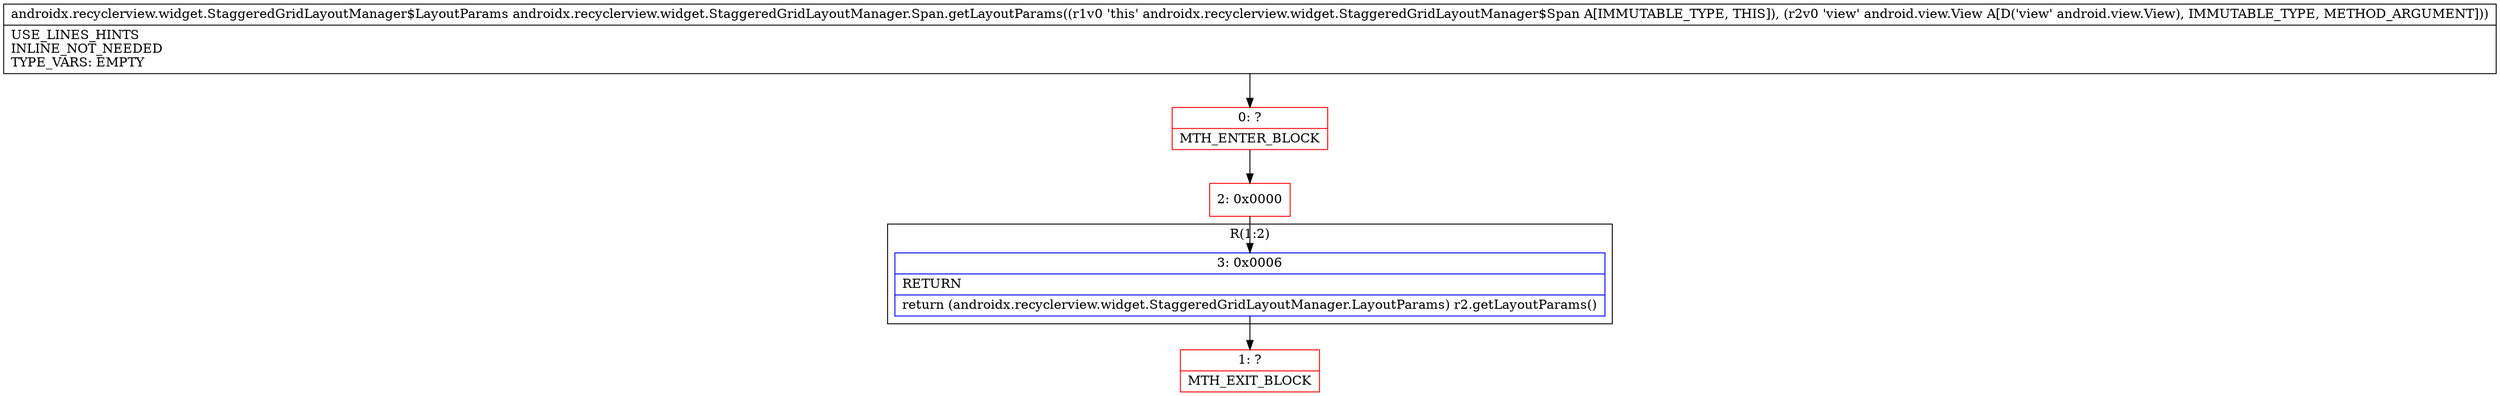 digraph "CFG forandroidx.recyclerview.widget.StaggeredGridLayoutManager.Span.getLayoutParams(Landroid\/view\/View;)Landroidx\/recyclerview\/widget\/StaggeredGridLayoutManager$LayoutParams;" {
subgraph cluster_Region_951651964 {
label = "R(1:2)";
node [shape=record,color=blue];
Node_3 [shape=record,label="{3\:\ 0x0006|RETURN\l|return (androidx.recyclerview.widget.StaggeredGridLayoutManager.LayoutParams) r2.getLayoutParams()\l}"];
}
Node_0 [shape=record,color=red,label="{0\:\ ?|MTH_ENTER_BLOCK\l}"];
Node_2 [shape=record,color=red,label="{2\:\ 0x0000}"];
Node_1 [shape=record,color=red,label="{1\:\ ?|MTH_EXIT_BLOCK\l}"];
MethodNode[shape=record,label="{androidx.recyclerview.widget.StaggeredGridLayoutManager$LayoutParams androidx.recyclerview.widget.StaggeredGridLayoutManager.Span.getLayoutParams((r1v0 'this' androidx.recyclerview.widget.StaggeredGridLayoutManager$Span A[IMMUTABLE_TYPE, THIS]), (r2v0 'view' android.view.View A[D('view' android.view.View), IMMUTABLE_TYPE, METHOD_ARGUMENT]))  | USE_LINES_HINTS\lINLINE_NOT_NEEDED\lTYPE_VARS: EMPTY\l}"];
MethodNode -> Node_0;Node_3 -> Node_1;
Node_0 -> Node_2;
Node_2 -> Node_3;
}

